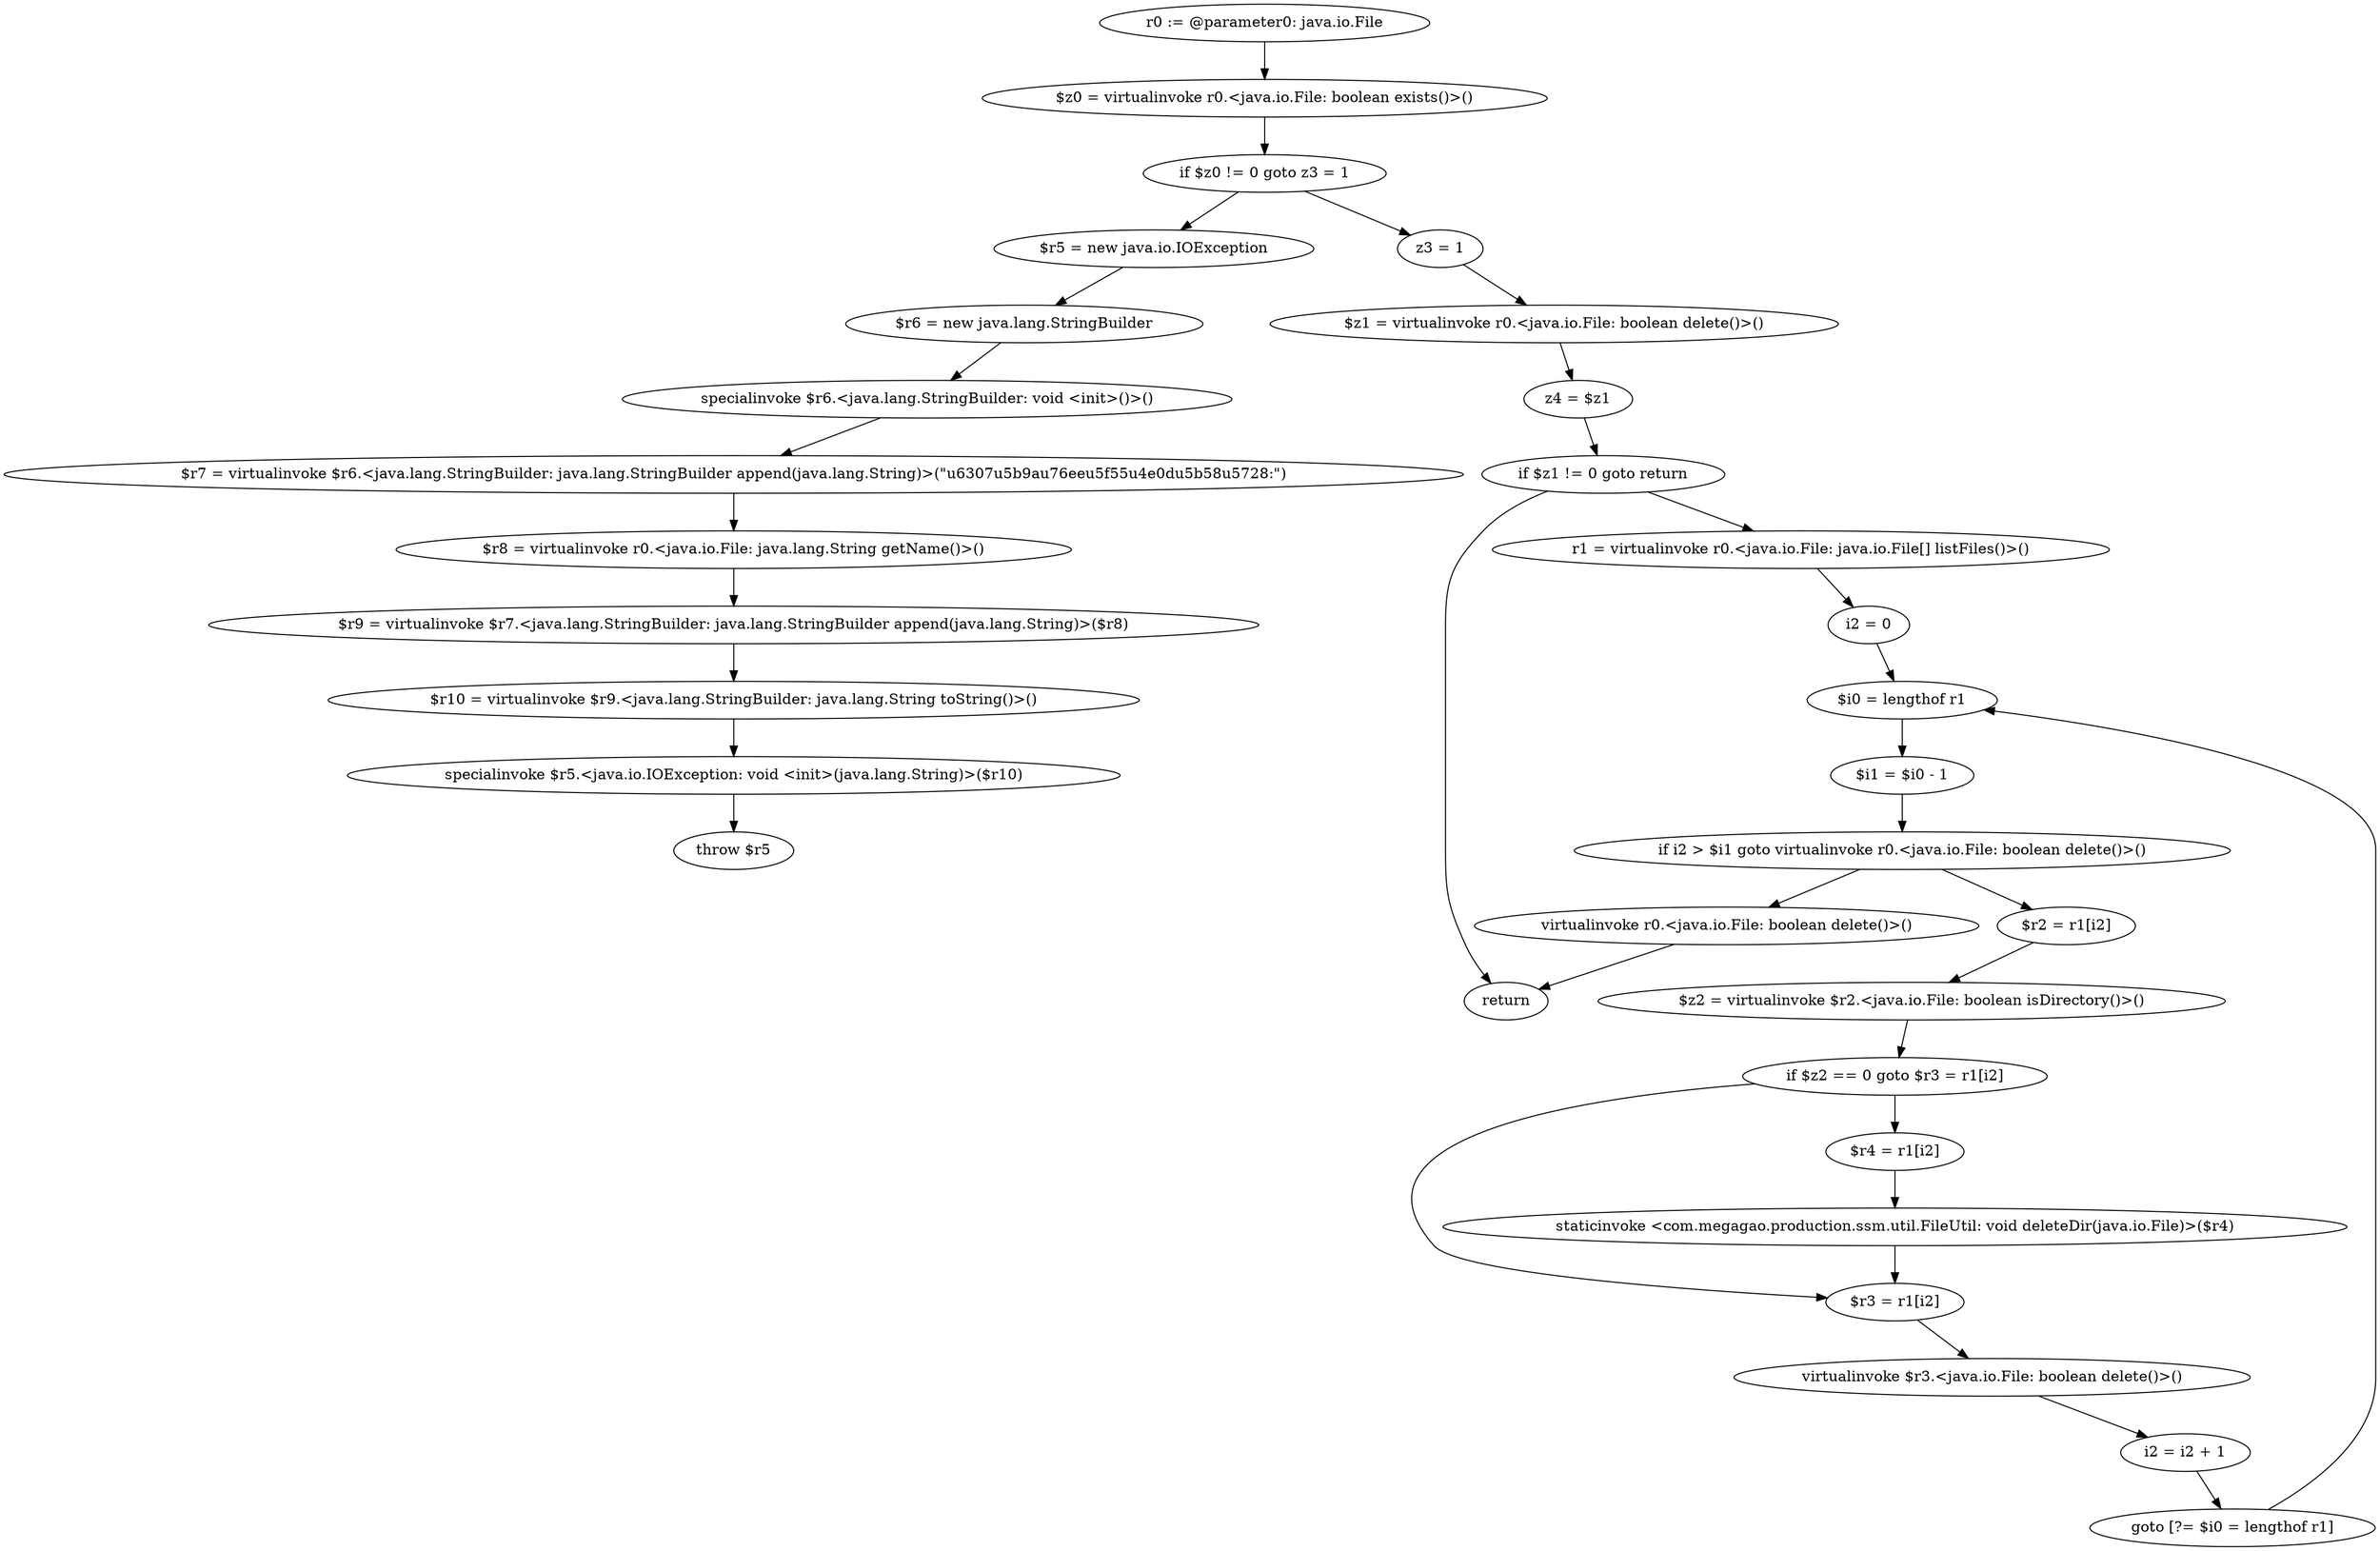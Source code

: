 digraph "unitGraph" {
    "r0 := @parameter0: java.io.File"
    "$z0 = virtualinvoke r0.<java.io.File: boolean exists()>()"
    "if $z0 != 0 goto z3 = 1"
    "$r5 = new java.io.IOException"
    "$r6 = new java.lang.StringBuilder"
    "specialinvoke $r6.<java.lang.StringBuilder: void <init>()>()"
    "$r7 = virtualinvoke $r6.<java.lang.StringBuilder: java.lang.StringBuilder append(java.lang.String)>(\"\u6307\u5b9a\u76ee\u5f55\u4e0d\u5b58\u5728:\")"
    "$r8 = virtualinvoke r0.<java.io.File: java.lang.String getName()>()"
    "$r9 = virtualinvoke $r7.<java.lang.StringBuilder: java.lang.StringBuilder append(java.lang.String)>($r8)"
    "$r10 = virtualinvoke $r9.<java.lang.StringBuilder: java.lang.String toString()>()"
    "specialinvoke $r5.<java.io.IOException: void <init>(java.lang.String)>($r10)"
    "throw $r5"
    "z3 = 1"
    "$z1 = virtualinvoke r0.<java.io.File: boolean delete()>()"
    "z4 = $z1"
    "if $z1 != 0 goto return"
    "r1 = virtualinvoke r0.<java.io.File: java.io.File[] listFiles()>()"
    "i2 = 0"
    "$i0 = lengthof r1"
    "$i1 = $i0 - 1"
    "if i2 > $i1 goto virtualinvoke r0.<java.io.File: boolean delete()>()"
    "$r2 = r1[i2]"
    "$z2 = virtualinvoke $r2.<java.io.File: boolean isDirectory()>()"
    "if $z2 == 0 goto $r3 = r1[i2]"
    "$r4 = r1[i2]"
    "staticinvoke <com.megagao.production.ssm.util.FileUtil: void deleteDir(java.io.File)>($r4)"
    "$r3 = r1[i2]"
    "virtualinvoke $r3.<java.io.File: boolean delete()>()"
    "i2 = i2 + 1"
    "goto [?= $i0 = lengthof r1]"
    "virtualinvoke r0.<java.io.File: boolean delete()>()"
    "return"
    "r0 := @parameter0: java.io.File"->"$z0 = virtualinvoke r0.<java.io.File: boolean exists()>()";
    "$z0 = virtualinvoke r0.<java.io.File: boolean exists()>()"->"if $z0 != 0 goto z3 = 1";
    "if $z0 != 0 goto z3 = 1"->"$r5 = new java.io.IOException";
    "if $z0 != 0 goto z3 = 1"->"z3 = 1";
    "$r5 = new java.io.IOException"->"$r6 = new java.lang.StringBuilder";
    "$r6 = new java.lang.StringBuilder"->"specialinvoke $r6.<java.lang.StringBuilder: void <init>()>()";
    "specialinvoke $r6.<java.lang.StringBuilder: void <init>()>()"->"$r7 = virtualinvoke $r6.<java.lang.StringBuilder: java.lang.StringBuilder append(java.lang.String)>(\"\u6307\u5b9a\u76ee\u5f55\u4e0d\u5b58\u5728:\")";
    "$r7 = virtualinvoke $r6.<java.lang.StringBuilder: java.lang.StringBuilder append(java.lang.String)>(\"\u6307\u5b9a\u76ee\u5f55\u4e0d\u5b58\u5728:\")"->"$r8 = virtualinvoke r0.<java.io.File: java.lang.String getName()>()";
    "$r8 = virtualinvoke r0.<java.io.File: java.lang.String getName()>()"->"$r9 = virtualinvoke $r7.<java.lang.StringBuilder: java.lang.StringBuilder append(java.lang.String)>($r8)";
    "$r9 = virtualinvoke $r7.<java.lang.StringBuilder: java.lang.StringBuilder append(java.lang.String)>($r8)"->"$r10 = virtualinvoke $r9.<java.lang.StringBuilder: java.lang.String toString()>()";
    "$r10 = virtualinvoke $r9.<java.lang.StringBuilder: java.lang.String toString()>()"->"specialinvoke $r5.<java.io.IOException: void <init>(java.lang.String)>($r10)";
    "specialinvoke $r5.<java.io.IOException: void <init>(java.lang.String)>($r10)"->"throw $r5";
    "z3 = 1"->"$z1 = virtualinvoke r0.<java.io.File: boolean delete()>()";
    "$z1 = virtualinvoke r0.<java.io.File: boolean delete()>()"->"z4 = $z1";
    "z4 = $z1"->"if $z1 != 0 goto return";
    "if $z1 != 0 goto return"->"r1 = virtualinvoke r0.<java.io.File: java.io.File[] listFiles()>()";
    "if $z1 != 0 goto return"->"return";
    "r1 = virtualinvoke r0.<java.io.File: java.io.File[] listFiles()>()"->"i2 = 0";
    "i2 = 0"->"$i0 = lengthof r1";
    "$i0 = lengthof r1"->"$i1 = $i0 - 1";
    "$i1 = $i0 - 1"->"if i2 > $i1 goto virtualinvoke r0.<java.io.File: boolean delete()>()";
    "if i2 > $i1 goto virtualinvoke r0.<java.io.File: boolean delete()>()"->"$r2 = r1[i2]";
    "if i2 > $i1 goto virtualinvoke r0.<java.io.File: boolean delete()>()"->"virtualinvoke r0.<java.io.File: boolean delete()>()";
    "$r2 = r1[i2]"->"$z2 = virtualinvoke $r2.<java.io.File: boolean isDirectory()>()";
    "$z2 = virtualinvoke $r2.<java.io.File: boolean isDirectory()>()"->"if $z2 == 0 goto $r3 = r1[i2]";
    "if $z2 == 0 goto $r3 = r1[i2]"->"$r4 = r1[i2]";
    "if $z2 == 0 goto $r3 = r1[i2]"->"$r3 = r1[i2]";
    "$r4 = r1[i2]"->"staticinvoke <com.megagao.production.ssm.util.FileUtil: void deleteDir(java.io.File)>($r4)";
    "staticinvoke <com.megagao.production.ssm.util.FileUtil: void deleteDir(java.io.File)>($r4)"->"$r3 = r1[i2]";
    "$r3 = r1[i2]"->"virtualinvoke $r3.<java.io.File: boolean delete()>()";
    "virtualinvoke $r3.<java.io.File: boolean delete()>()"->"i2 = i2 + 1";
    "i2 = i2 + 1"->"goto [?= $i0 = lengthof r1]";
    "goto [?= $i0 = lengthof r1]"->"$i0 = lengthof r1";
    "virtualinvoke r0.<java.io.File: boolean delete()>()"->"return";
}
